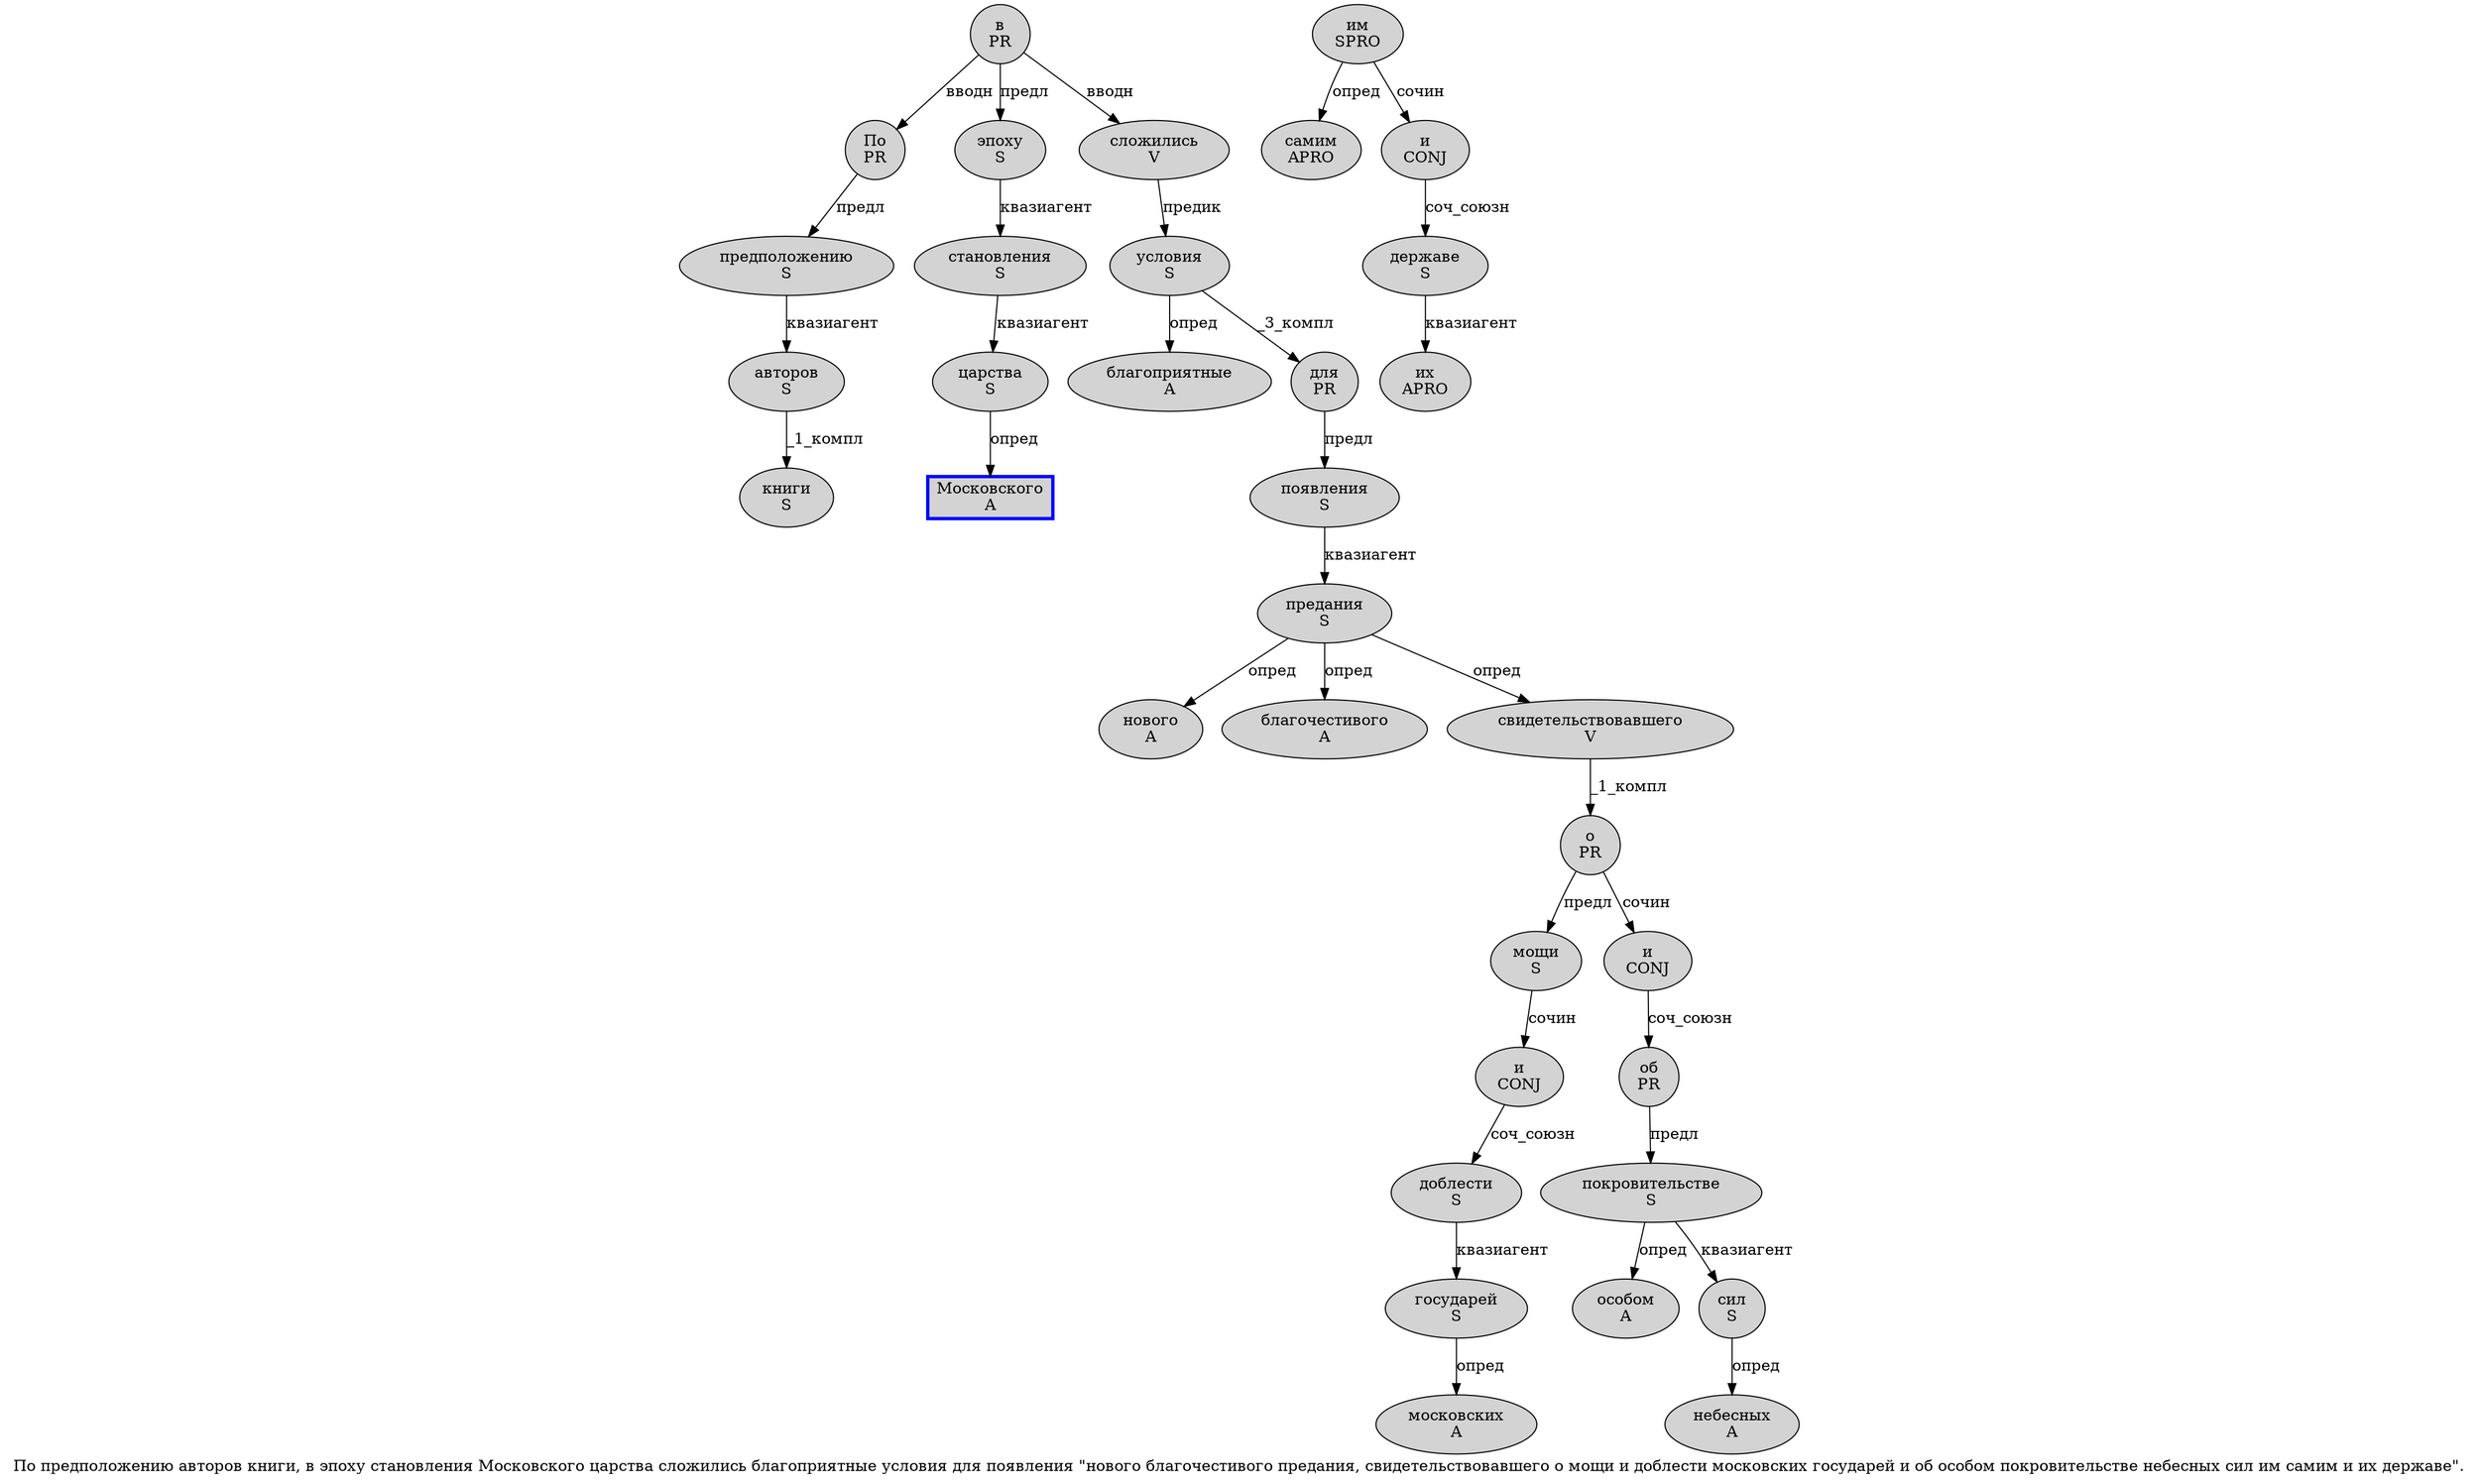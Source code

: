 digraph SENTENCE_943 {
	graph [label="По предположению авторов книги, в эпоху становления Московского царства сложились благоприятные условия для появления \"нового благочестивого предания, свидетельствовавшего о мощи и доблести московских государей и об особом покровительстве небесных сил им самим и их державе\"."]
	node [style=filled]
		0 [label="По
PR" color="" fillcolor=lightgray penwidth=1 shape=ellipse]
		1 [label="предположению
S" color="" fillcolor=lightgray penwidth=1 shape=ellipse]
		2 [label="авторов
S" color="" fillcolor=lightgray penwidth=1 shape=ellipse]
		3 [label="книги
S" color="" fillcolor=lightgray penwidth=1 shape=ellipse]
		5 [label="в
PR" color="" fillcolor=lightgray penwidth=1 shape=ellipse]
		6 [label="эпоху
S" color="" fillcolor=lightgray penwidth=1 shape=ellipse]
		7 [label="становления
S" color="" fillcolor=lightgray penwidth=1 shape=ellipse]
		8 [label="Московского
A" color=blue fillcolor=lightgray penwidth=3 shape=box]
		9 [label="царства
S" color="" fillcolor=lightgray penwidth=1 shape=ellipse]
		10 [label="сложились
V" color="" fillcolor=lightgray penwidth=1 shape=ellipse]
		11 [label="благоприятные
A" color="" fillcolor=lightgray penwidth=1 shape=ellipse]
		12 [label="условия
S" color="" fillcolor=lightgray penwidth=1 shape=ellipse]
		13 [label="для
PR" color="" fillcolor=lightgray penwidth=1 shape=ellipse]
		14 [label="появления
S" color="" fillcolor=lightgray penwidth=1 shape=ellipse]
		16 [label="нового
A" color="" fillcolor=lightgray penwidth=1 shape=ellipse]
		17 [label="благочестивого
A" color="" fillcolor=lightgray penwidth=1 shape=ellipse]
		18 [label="предания
S" color="" fillcolor=lightgray penwidth=1 shape=ellipse]
		20 [label="свидетельствовавшего
V" color="" fillcolor=lightgray penwidth=1 shape=ellipse]
		21 [label="о
PR" color="" fillcolor=lightgray penwidth=1 shape=ellipse]
		22 [label="мощи
S" color="" fillcolor=lightgray penwidth=1 shape=ellipse]
		23 [label="и
CONJ" color="" fillcolor=lightgray penwidth=1 shape=ellipse]
		24 [label="доблести
S" color="" fillcolor=lightgray penwidth=1 shape=ellipse]
		25 [label="московских
A" color="" fillcolor=lightgray penwidth=1 shape=ellipse]
		26 [label="государей
S" color="" fillcolor=lightgray penwidth=1 shape=ellipse]
		27 [label="и
CONJ" color="" fillcolor=lightgray penwidth=1 shape=ellipse]
		28 [label="об
PR" color="" fillcolor=lightgray penwidth=1 shape=ellipse]
		29 [label="особом
A" color="" fillcolor=lightgray penwidth=1 shape=ellipse]
		30 [label="покровительстве
S" color="" fillcolor=lightgray penwidth=1 shape=ellipse]
		31 [label="небесных
A" color="" fillcolor=lightgray penwidth=1 shape=ellipse]
		32 [label="сил
S" color="" fillcolor=lightgray penwidth=1 shape=ellipse]
		33 [label="им
SPRO" color="" fillcolor=lightgray penwidth=1 shape=ellipse]
		34 [label="самим
APRO" color="" fillcolor=lightgray penwidth=1 shape=ellipse]
		35 [label="и
CONJ" color="" fillcolor=lightgray penwidth=1 shape=ellipse]
		36 [label="их
APRO" color="" fillcolor=lightgray penwidth=1 shape=ellipse]
		37 [label="державе
S" color="" fillcolor=lightgray penwidth=1 shape=ellipse]
			9 -> 8 [label="опред"]
			35 -> 37 [label="соч_союзн"]
			27 -> 28 [label="соч_союзн"]
			28 -> 30 [label="предл"]
			14 -> 18 [label="квазиагент"]
			5 -> 0 [label="вводн"]
			5 -> 6 [label="предл"]
			5 -> 10 [label="вводн"]
			22 -> 23 [label="сочин"]
			13 -> 14 [label="предл"]
			30 -> 29 [label="опред"]
			30 -> 32 [label="квазиагент"]
			12 -> 11 [label="опред"]
			12 -> 13 [label="_3_компл"]
			32 -> 31 [label="опред"]
			20 -> 21 [label="_1_компл"]
			23 -> 24 [label="соч_союзн"]
			33 -> 34 [label="опред"]
			33 -> 35 [label="сочин"]
			24 -> 26 [label="квазиагент"]
			2 -> 3 [label="_1_компл"]
			21 -> 22 [label="предл"]
			21 -> 27 [label="сочин"]
			7 -> 9 [label="квазиагент"]
			0 -> 1 [label="предл"]
			10 -> 12 [label="предик"]
			26 -> 25 [label="опред"]
			37 -> 36 [label="квазиагент"]
			1 -> 2 [label="квазиагент"]
			18 -> 16 [label="опред"]
			18 -> 17 [label="опред"]
			18 -> 20 [label="опред"]
			6 -> 7 [label="квазиагент"]
}